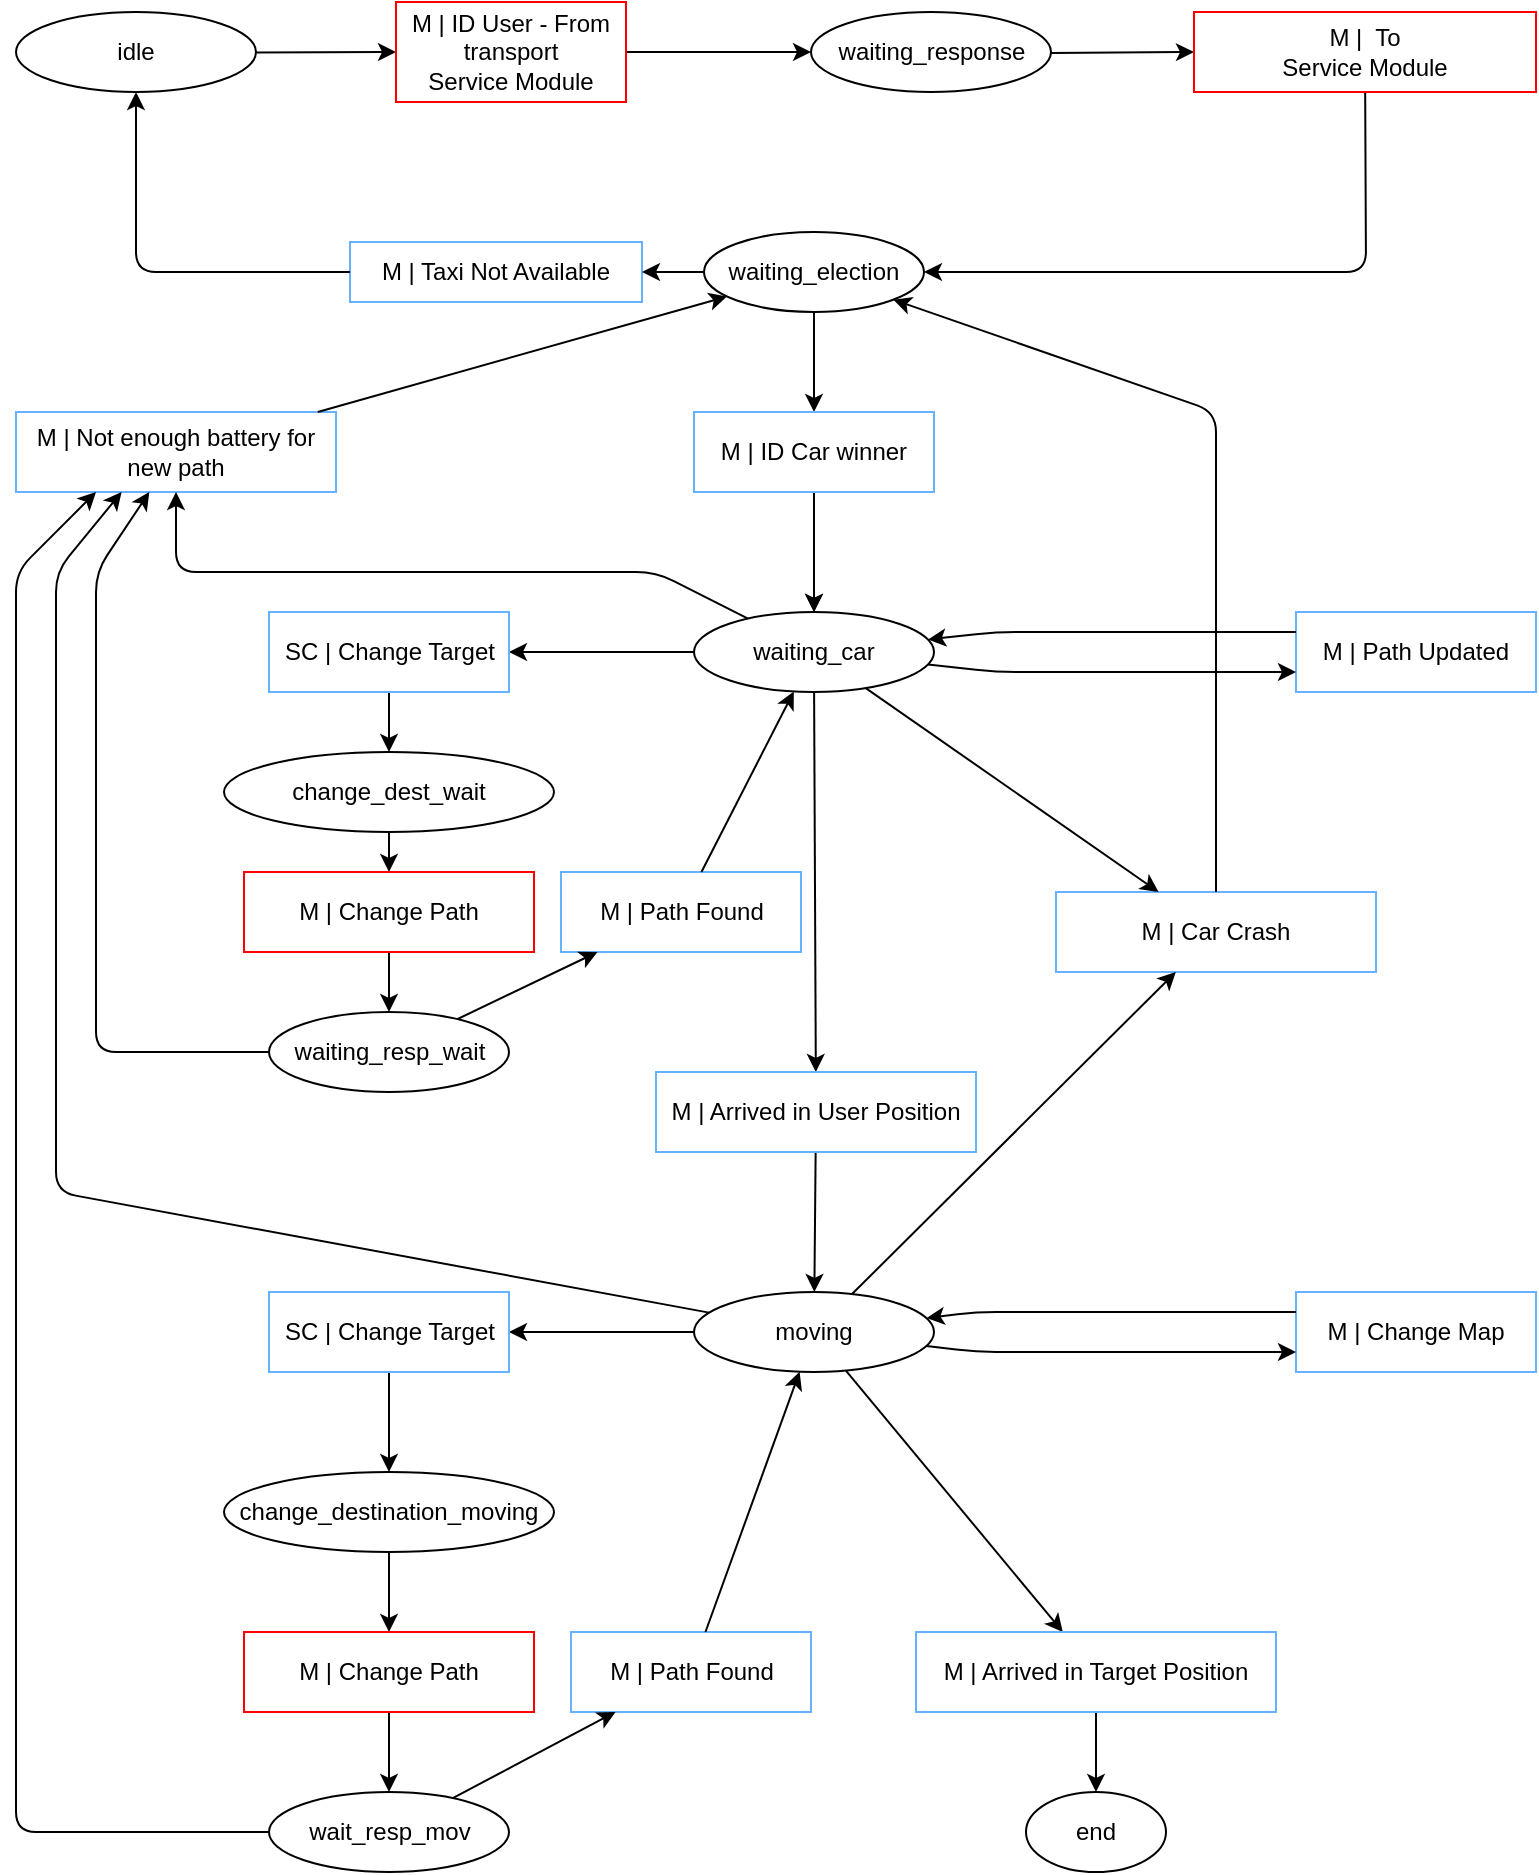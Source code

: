 <mxfile version="12.9.3" type="device"><diagram id="UIkgHiiRnHfRhCUhEY8e" name="Page-1"><mxGraphModel dx="1422" dy="822" grid="1" gridSize="10" guides="1" tooltips="1" connect="1" arrows="1" fold="1" page="1" pageScale="1" pageWidth="827" pageHeight="1169" math="0" shadow="0"><root><mxCell id="0"/><mxCell id="1" parent="0"/><mxCell id="0_yy_IyR2nImYbsmrZYt-3" value="idle" style="ellipse;whiteSpace=wrap;html=1;" parent="1" vertex="1"><mxGeometry x="40" y="40" width="120" height="40" as="geometry"/></mxCell><mxCell id="1BChCuuW57q9WMQYWWYu-3" value="waiting_response" style="ellipse;whiteSpace=wrap;html=1;" parent="1" vertex="1"><mxGeometry x="437.5" y="40" width="120" height="40" as="geometry"/></mxCell><mxCell id="1BChCuuW57q9WMQYWWYu-4" value="" style="endArrow=classic;html=1;" parent="1" source="1BChCuuW57q9WMQYWWYu-30" target="1BChCuuW57q9WMQYWWYu-3" edge="1"><mxGeometry width="50" height="50" relative="1" as="geometry"><mxPoint x="223" y="400" as="sourcePoint"/><mxPoint x="370" y="200" as="targetPoint"/></mxGeometry></mxCell><mxCell id="1BChCuuW57q9WMQYWWYu-6" value="" style="endArrow=classic;html=1;" parent="1" source="0_yy_IyR2nImYbsmrZYt-3" target="1BChCuuW57q9WMQYWWYu-30" edge="1"><mxGeometry width="50" height="50" relative="1" as="geometry"><mxPoint x="220" y="280" as="sourcePoint"/><mxPoint x="235.935" y="380" as="targetPoint"/></mxGeometry></mxCell><mxCell id="1BChCuuW57q9WMQYWWYu-13" value="" style="endArrow=classic;html=1;" parent="1" source="1BChCuuW57q9WMQYWWYu-3" target="1BChCuuW57q9WMQYWWYu-31" edge="1"><mxGeometry width="50" height="50" relative="1" as="geometry"><mxPoint x="160" y="530" as="sourcePoint"/><mxPoint x="509" y="60" as="targetPoint"/></mxGeometry></mxCell><mxCell id="1BChCuuW57q9WMQYWWYu-15" value="" style="endArrow=classic;html=1;" parent="1" source="1BChCuuW57q9WMQYWWYu-31" target="1BChCuuW57q9WMQYWWYu-17" edge="1"><mxGeometry width="50" height="50" relative="1" as="geometry"><mxPoint x="660" y="450" as="sourcePoint"/><mxPoint x="650" y="360" as="targetPoint"/><Array as="points"><mxPoint x="715" y="170"/></Array></mxGeometry></mxCell><mxCell id="1BChCuuW57q9WMQYWWYu-17" value="waiting_election" style="ellipse;whiteSpace=wrap;html=1;" parent="1" vertex="1"><mxGeometry x="384" y="150" width="110" height="40" as="geometry"/></mxCell><mxCell id="1BChCuuW57q9WMQYWWYu-19" value="waiting_car" style="ellipse;whiteSpace=wrap;html=1;" parent="1" vertex="1"><mxGeometry x="379" y="340" width="120" height="40" as="geometry"/></mxCell><mxCell id="1BChCuuW57q9WMQYWWYu-20" value="" style="endArrow=classic;html=1;" parent="1" source="1BChCuuW57q9WMQYWWYu-53" target="1BChCuuW57q9WMQYWWYu-19" edge="1"><mxGeometry width="50" height="50" relative="1" as="geometry"><mxPoint x="585" y="597.5" as="sourcePoint"/><mxPoint x="780" y="480" as="targetPoint"/></mxGeometry></mxCell><mxCell id="1BChCuuW57q9WMQYWWYu-29" value="" style="endArrow=classic;html=1;" parent="1" source="1BChCuuW57q9WMQYWWYu-17" target="1BChCuuW57q9WMQYWWYu-53" edge="1"><mxGeometry width="50" height="50" relative="1" as="geometry"><mxPoint x="567.45" y="515.569" as="sourcePoint"/><mxPoint x="545.432" y="575" as="targetPoint"/></mxGeometry></mxCell><mxCell id="1BChCuuW57q9WMQYWWYu-30" value="M | ID User - From&lt;br&gt;transport&lt;br&gt;Service Module" style="rounded=0;whiteSpace=wrap;html=1;fillColor=none;strokeColor=#FF0000;" parent="1" vertex="1"><mxGeometry x="230" y="35" width="115" height="50" as="geometry"/></mxCell><mxCell id="1BChCuuW57q9WMQYWWYu-31" value="M |&amp;nbsp; To&lt;br&gt;Service Module" style="rounded=0;whiteSpace=wrap;html=1;fillColor=none;strokeColor=#FF0000;" parent="1" vertex="1"><mxGeometry x="629" y="40" width="171" height="40" as="geometry"/></mxCell><mxCell id="1BChCuuW57q9WMQYWWYu-32" value="moving" style="ellipse;whiteSpace=wrap;html=1;strokeColor=#000000;fillColor=#ffffff;" parent="1" vertex="1"><mxGeometry x="379" y="680" width="120" height="40" as="geometry"/></mxCell><mxCell id="1BChCuuW57q9WMQYWWYu-33" value="" style="endArrow=classic;html=1;" parent="1" source="1BChCuuW57q9WMQYWWYu-52" target="1BChCuuW57q9WMQYWWYu-32" edge="1"><mxGeometry width="50" height="50" relative="1" as="geometry"><mxPoint x="650" y="810" as="sourcePoint"/><mxPoint x="700" y="760" as="targetPoint"/></mxGeometry></mxCell><mxCell id="1BChCuuW57q9WMQYWWYu-35" value="" style="endArrow=classic;html=1;" parent="1" source="1BChCuuW57q9WMQYWWYu-19" target="1BChCuuW57q9WMQYWWYu-52" edge="1"><mxGeometry width="50" height="50" relative="1" as="geometry"><mxPoint x="540" y="750" as="sourcePoint"/><mxPoint x="540" y="830" as="targetPoint"/></mxGeometry></mxCell><mxCell id="1BChCuuW57q9WMQYWWYu-36" value="end" style="ellipse;whiteSpace=wrap;html=1;strokeColor=#000000;fillColor=#ffffff;" parent="1" vertex="1"><mxGeometry x="545" y="930" width="70" height="40" as="geometry"/></mxCell><mxCell id="1BChCuuW57q9WMQYWWYu-37" value="" style="endArrow=classic;html=1;" parent="1" source="1BChCuuW57q9WMQYWWYu-49" target="1BChCuuW57q9WMQYWWYu-36" edge="1"><mxGeometry width="50" height="50" relative="1" as="geometry"><mxPoint x="330" y="960" as="sourcePoint"/><mxPoint x="380" y="910" as="targetPoint"/></mxGeometry></mxCell><mxCell id="1BChCuuW57q9WMQYWWYu-38" value="" style="endArrow=classic;html=1;" parent="1" source="1BChCuuW57q9WMQYWWYu-51" target="1BChCuuW57q9WMQYWWYu-40" edge="1"><mxGeometry width="50" height="50" relative="1" as="geometry"><mxPoint x="325" y="780" as="sourcePoint"/><mxPoint x="205" y="820" as="targetPoint"/></mxGeometry></mxCell><mxCell id="1BChCuuW57q9WMQYWWYu-39" value="" style="endArrow=classic;html=1;" parent="1" source="WJipe5HrG3yCDhKPvt2u-13" target="1BChCuuW57q9WMQYWWYu-58" edge="1"><mxGeometry width="50" height="50" relative="1" as="geometry"><mxPoint x="223.119" y="985" as="sourcePoint"/><mxPoint x="210" y="900" as="targetPoint"/></mxGeometry></mxCell><mxCell id="1BChCuuW57q9WMQYWWYu-40" value="change_dest_wait" style="ellipse;whiteSpace=wrap;html=1;strokeColor=#000000;fillColor=#ffffff;" parent="1" vertex="1"><mxGeometry x="144" y="410" width="165" height="40" as="geometry"/></mxCell><mxCell id="1BChCuuW57q9WMQYWWYu-42" value="" style="endArrow=classic;html=1;" parent="1" source="1BChCuuW57q9WMQYWWYu-19" target="1BChCuuW57q9WMQYWWYu-51" edge="1"><mxGeometry width="50" height="50" relative="1" as="geometry"><mxPoint x="490.943" y="723.03" as="sourcePoint"/><mxPoint x="228.961" y="846.879" as="targetPoint"/></mxGeometry></mxCell><mxCell id="1BChCuuW57q9WMQYWWYu-44" value="" style="endArrow=classic;html=1;" parent="1" source="1BChCuuW57q9WMQYWWYu-32" target="WJipe5HrG3yCDhKPvt2u-13" edge="1"><mxGeometry width="50" height="50" relative="1" as="geometry"><mxPoint x="480" y="870" as="sourcePoint"/><mxPoint x="259.696" y="985" as="targetPoint"/></mxGeometry></mxCell><mxCell id="1BChCuuW57q9WMQYWWYu-47" value="" style="endArrow=classic;html=1;" parent="1" source="1BChCuuW57q9WMQYWWYu-32" target="1BChCuuW57q9WMQYWWYu-49" edge="1"><mxGeometry width="50" height="50" relative="1" as="geometry"><mxPoint x="540" y="910" as="sourcePoint"/><mxPoint x="540" y="1010" as="targetPoint"/></mxGeometry></mxCell><mxCell id="1BChCuuW57q9WMQYWWYu-49" value="M | Arrived in Target Position" style="rounded=0;whiteSpace=wrap;html=1;strokeColor=#66B2FF;fillColor=none;" parent="1" vertex="1"><mxGeometry x="490" y="850" width="180" height="40" as="geometry"/></mxCell><mxCell id="1BChCuuW57q9WMQYWWYu-51" value="SC | Change Target" style="rounded=0;whiteSpace=wrap;html=1;strokeColor=#66B2FF;fillColor=none;" parent="1" vertex="1"><mxGeometry x="166.5" y="340" width="120" height="40" as="geometry"/></mxCell><mxCell id="1BChCuuW57q9WMQYWWYu-52" value="M | Arrived in User Position" style="rounded=0;whiteSpace=wrap;html=1;strokeColor=#66B2FF;fillColor=none;" parent="1" vertex="1"><mxGeometry x="360" y="570" width="160" height="40" as="geometry"/></mxCell><mxCell id="1BChCuuW57q9WMQYWWYu-56" value="M | Taxi Not Available" style="rounded=0;whiteSpace=wrap;html=1;strokeColor=#66B2FF;fillColor=none;" parent="1" vertex="1"><mxGeometry x="207" y="155" width="146" height="30" as="geometry"/></mxCell><mxCell id="1BChCuuW57q9WMQYWWYu-58" value="change_destination_moving" style="ellipse;whiteSpace=wrap;html=1;strokeColor=#000000;fillColor=#ffffff;" parent="1" vertex="1"><mxGeometry x="144" y="770" width="165" height="40" as="geometry"/></mxCell><mxCell id="1BChCuuW57q9WMQYWWYu-59" value="" style="endArrow=classic;html=1;" parent="1" source="1BChCuuW57q9WMQYWWYu-81" target="1BChCuuW57q9WMQYWWYu-67" edge="1"><mxGeometry width="50" height="50" relative="1" as="geometry"><mxPoint x="-185" y="797.5" as="sourcePoint"/><mxPoint x="-265" y="800" as="targetPoint"/></mxGeometry></mxCell><mxCell id="1BChCuuW57q9WMQYWWYu-62" value="" style="endArrow=classic;html=1;" parent="1" source="1BChCuuW57q9WMQYWWYu-40" target="1BChCuuW57q9WMQYWWYu-81" edge="1"><mxGeometry width="50" height="50" relative="1" as="geometry"><mxPoint x="-25" y="795" as="sourcePoint"/><mxPoint x="-75" y="792.077" as="targetPoint"/></mxGeometry></mxCell><mxCell id="1BChCuuW57q9WMQYWWYu-64" value="" style="endArrow=classic;html=1;" parent="1" source="WJipe5HrG3yCDhKPvt2u-12" target="1BChCuuW57q9WMQYWWYu-74" edge="1"><mxGeometry width="50" height="50" relative="1" as="geometry"><mxPoint x="-130" y="938.677" as="sourcePoint"/><mxPoint x="-250" y="932.5" as="targetPoint"/></mxGeometry></mxCell><mxCell id="1BChCuuW57q9WMQYWWYu-66" value="" style="endArrow=classic;html=1;" parent="1" source="1BChCuuW57q9WMQYWWYu-58" target="WJipe5HrG3yCDhKPvt2u-12" edge="1"><mxGeometry width="50" height="50" relative="1" as="geometry"><mxPoint x="-9.994" y="928.125" as="sourcePoint"/><mxPoint x="-20" y="933.451" as="targetPoint"/></mxGeometry></mxCell><mxCell id="1BChCuuW57q9WMQYWWYu-67" value="waiting_resp_wait" style="ellipse;whiteSpace=wrap;html=1;strokeColor=#000000;" parent="1" vertex="1"><mxGeometry x="166.5" y="540" width="120" height="40" as="geometry"/></mxCell><mxCell id="1BChCuuW57q9WMQYWWYu-68" value="" style="endArrow=classic;html=1;" parent="1" source="1BChCuuW57q9WMQYWWYu-53" target="1BChCuuW57q9WMQYWWYu-19" edge="1"><mxGeometry width="50" height="50" relative="1" as="geometry"><mxPoint x="-120" y="730" as="sourcePoint"/><mxPoint x="-70" y="680" as="targetPoint"/><Array as="points"/></mxGeometry></mxCell><mxCell id="1BChCuuW57q9WMQYWWYu-74" value="wait_resp_mov" style="ellipse;whiteSpace=wrap;html=1;strokeColor=#000000;fillColor=none;" parent="1" vertex="1"><mxGeometry x="166.5" y="930" width="120" height="40" as="geometry"/></mxCell><mxCell id="1BChCuuW57q9WMQYWWYu-81" value="M | Change Path" style="rounded=0;whiteSpace=wrap;html=1;fillColor=none;strokeColor=#FF0000;" parent="1" vertex="1"><mxGeometry x="154" y="470" width="145" height="40" as="geometry"/></mxCell><mxCell id="1BChCuuW57q9WMQYWWYu-84" value="M | Path Found" style="rounded=0;whiteSpace=wrap;html=1;strokeColor=#66B2FF;fillColor=none;" parent="1" vertex="1"><mxGeometry x="312.5" y="470" width="120" height="40" as="geometry"/></mxCell><mxCell id="1BChCuuW57q9WMQYWWYu-94" value="M | Not enough battery for new path" style="rounded=0;whiteSpace=wrap;html=1;strokeColor=#66B2FF;fillColor=none;" parent="1" vertex="1"><mxGeometry x="40" y="240" width="160" height="40" as="geometry"/></mxCell><mxCell id="WJipe5HrG3yCDhKPvt2u-1" value="" style="endArrow=classic;html=1;" parent="1" source="1BChCuuW57q9WMQYWWYu-17" target="1BChCuuW57q9WMQYWWYu-56" edge="1"><mxGeometry width="50" height="50" relative="1" as="geometry"><mxPoint x="420" y="200" as="sourcePoint"/><mxPoint x="470" y="150" as="targetPoint"/></mxGeometry></mxCell><mxCell id="1BChCuuW57q9WMQYWWYu-53" value="M | ID Car winner" style="rounded=0;whiteSpace=wrap;html=1;strokeColor=#66B2FF;fillColor=none;" parent="1" vertex="1"><mxGeometry x="379" y="240" width="120" height="40" as="geometry"/></mxCell><mxCell id="WJipe5HrG3yCDhKPvt2u-5" value="" style="endArrow=classic;html=1;" parent="1" source="1BChCuuW57q9WMQYWWYu-84" target="1BChCuuW57q9WMQYWWYu-19" edge="1"><mxGeometry width="50" height="50" relative="1" as="geometry"><mxPoint x="-20" y="726.916" as="sourcePoint"/><mxPoint x="721.684" y="606.911" as="targetPoint"/><Array as="points"/></mxGeometry></mxCell><mxCell id="WJipe5HrG3yCDhKPvt2u-7" value="" style="endArrow=classic;html=1;" parent="1" source="1BChCuuW57q9WMQYWWYu-19" target="1BChCuuW57q9WMQYWWYu-94" edge="1"><mxGeometry width="50" height="50" relative="1" as="geometry"><mxPoint x="550" y="830" as="sourcePoint"/><mxPoint x="600" y="780" as="targetPoint"/><Array as="points"><mxPoint x="360" y="320"/><mxPoint x="120" y="320"/></Array></mxGeometry></mxCell><mxCell id="WJipe5HrG3yCDhKPvt2u-11" value="" style="endArrow=classic;html=1;" parent="1" source="1BChCuuW57q9WMQYWWYu-67" target="1BChCuuW57q9WMQYWWYu-84" edge="1"><mxGeometry width="50" height="50" relative="1" as="geometry"><mxPoint x="-50" y="750" as="sourcePoint"/><mxPoint y="700" as="targetPoint"/></mxGeometry></mxCell><mxCell id="WJipe5HrG3yCDhKPvt2u-12" value="M | Change Path" style="rounded=0;whiteSpace=wrap;html=1;fillColor=none;strokeColor=#FF0000;" parent="1" vertex="1"><mxGeometry x="154" y="850" width="145" height="40" as="geometry"/></mxCell><mxCell id="WJipe5HrG3yCDhKPvt2u-13" value="SC | Change Target" style="rounded=0;whiteSpace=wrap;html=1;strokeColor=#66B2FF;fillColor=none;" parent="1" vertex="1"><mxGeometry x="166.5" y="680" width="120" height="40" as="geometry"/></mxCell><mxCell id="WJipe5HrG3yCDhKPvt2u-18" value="M | Change Map" style="rounded=0;whiteSpace=wrap;html=1;strokeColor=#66B2FF;fillColor=none;" parent="1" vertex="1"><mxGeometry x="680" y="680" width="120" height="40" as="geometry"/></mxCell><mxCell id="WJipe5HrG3yCDhKPvt2u-19" value="M | Path Updated" style="rounded=0;whiteSpace=wrap;html=1;strokeColor=#66B2FF;fillColor=none;" parent="1" vertex="1"><mxGeometry x="680" y="340" width="120" height="40" as="geometry"/></mxCell><mxCell id="WJipe5HrG3yCDhKPvt2u-28" value="M | Path Found" style="rounded=0;whiteSpace=wrap;html=1;strokeColor=#66B2FF;fillColor=none;" parent="1" vertex="1"><mxGeometry x="317.5" y="850" width="120" height="40" as="geometry"/></mxCell><mxCell id="WJipe5HrG3yCDhKPvt2u-29" value="" style="endArrow=classic;html=1;" parent="1" source="1BChCuuW57q9WMQYWWYu-74" target="WJipe5HrG3yCDhKPvt2u-28" edge="1"><mxGeometry width="50" height="50" relative="1" as="geometry"><mxPoint x="110" y="890" as="sourcePoint"/><mxPoint x="160" y="840" as="targetPoint"/></mxGeometry></mxCell><mxCell id="WJipe5HrG3yCDhKPvt2u-30" value="" style="endArrow=classic;html=1;" parent="1" source="WJipe5HrG3yCDhKPvt2u-28" target="1BChCuuW57q9WMQYWWYu-32" edge="1"><mxGeometry width="50" height="50" relative="1" as="geometry"><mxPoint x="150" y="890" as="sourcePoint"/><mxPoint x="200" y="840" as="targetPoint"/></mxGeometry></mxCell><mxCell id="j1AvFHdhMihn1vDde2i7-1" value="" style="endArrow=classic;html=1;" parent="1" source="1BChCuuW57q9WMQYWWYu-94" target="1BChCuuW57q9WMQYWWYu-17" edge="1"><mxGeometry width="50" height="50" relative="1" as="geometry"><mxPoint x="580" y="700" as="sourcePoint"/><mxPoint x="630" y="650" as="targetPoint"/></mxGeometry></mxCell><mxCell id="j1AvFHdhMihn1vDde2i7-3" value="M | Car Crash" style="rounded=0;whiteSpace=wrap;html=1;strokeColor=#66B2FF;fillColor=none;" parent="1" vertex="1"><mxGeometry x="560" y="480" width="160" height="40" as="geometry"/></mxCell><mxCell id="j1AvFHdhMihn1vDde2i7-6" value="" style="endArrow=classic;html=1;" parent="1" source="j1AvFHdhMihn1vDde2i7-3" target="1BChCuuW57q9WMQYWWYu-17" edge="1"><mxGeometry width="50" height="50" relative="1" as="geometry"><mxPoint x="570" y="670" as="sourcePoint"/><mxPoint x="620" y="620" as="targetPoint"/><Array as="points"><mxPoint x="640" y="430"/><mxPoint x="640" y="240"/></Array></mxGeometry></mxCell><mxCell id="j1AvFHdhMihn1vDde2i7-7" value="" style="endArrow=classic;html=1;entryX=0.33;entryY=1;entryDx=0;entryDy=0;entryPerimeter=0;" parent="1" source="1BChCuuW57q9WMQYWWYu-32" target="1BChCuuW57q9WMQYWWYu-94" edge="1"><mxGeometry width="50" height="50" relative="1" as="geometry"><mxPoint x="210" y="910" as="sourcePoint"/><mxPoint x="93" y="283" as="targetPoint"/><Array as="points"><mxPoint x="60" y="630"/><mxPoint x="60" y="320"/></Array></mxGeometry></mxCell><mxCell id="j1AvFHdhMihn1vDde2i7-8" value="" style="endArrow=classic;html=1;" parent="1" source="1BChCuuW57q9WMQYWWYu-56" target="0_yy_IyR2nImYbsmrZYt-3" edge="1"><mxGeometry width="50" height="50" relative="1" as="geometry"><mxPoint x="100" y="180" as="sourcePoint"/><mxPoint x="150" y="130" as="targetPoint"/><Array as="points"><mxPoint x="100" y="170"/></Array></mxGeometry></mxCell><mxCell id="j1AvFHdhMihn1vDde2i7-12" value="" style="endArrow=classic;html=1;entryX=0.25;entryY=1;entryDx=0;entryDy=0;" parent="1" source="1BChCuuW57q9WMQYWWYu-74" target="1BChCuuW57q9WMQYWWYu-94" edge="1"><mxGeometry width="50" height="50" relative="1" as="geometry"><mxPoint x="30" y="880" as="sourcePoint"/><mxPoint x="80" y="830" as="targetPoint"/><Array as="points"><mxPoint x="40" y="950"/><mxPoint x="40" y="320"/></Array></mxGeometry></mxCell><mxCell id="j1AvFHdhMihn1vDde2i7-14" value="" style="endArrow=classic;html=1;" parent="1" source="1BChCuuW57q9WMQYWWYu-67" target="1BChCuuW57q9WMQYWWYu-94" edge="1"><mxGeometry width="50" height="50" relative="1" as="geometry"><mxPoint x="280" y="600" as="sourcePoint"/><mxPoint x="330" y="550" as="targetPoint"/><Array as="points"><mxPoint x="80" y="560"/><mxPoint x="80" y="320"/></Array></mxGeometry></mxCell><mxCell id="j1AvFHdhMihn1vDde2i7-15" value="" style="endArrow=classic;html=1;entryX=0;entryY=0.75;entryDx=0;entryDy=0;" parent="1" source="1BChCuuW57q9WMQYWWYu-19" target="WJipe5HrG3yCDhKPvt2u-19" edge="1"><mxGeometry width="50" height="50" relative="1" as="geometry"><mxPoint x="560" y="760" as="sourcePoint"/><mxPoint x="610" y="710" as="targetPoint"/><Array as="points"><mxPoint x="530" y="370"/></Array></mxGeometry></mxCell><mxCell id="j1AvFHdhMihn1vDde2i7-17" value="" style="endArrow=classic;html=1;" parent="1" source="1BChCuuW57q9WMQYWWYu-32" target="j1AvFHdhMihn1vDde2i7-3" edge="1"><mxGeometry width="50" height="50" relative="1" as="geometry"><mxPoint x="580" y="760" as="sourcePoint"/><mxPoint x="630" y="710" as="targetPoint"/></mxGeometry></mxCell><mxCell id="j1AvFHdhMihn1vDde2i7-18" value="" style="endArrow=classic;html=1;" parent="1" source="1BChCuuW57q9WMQYWWYu-19" target="j1AvFHdhMihn1vDde2i7-3" edge="1"><mxGeometry width="50" height="50" relative="1" as="geometry"><mxPoint x="530" y="780" as="sourcePoint"/><mxPoint x="580" y="730" as="targetPoint"/></mxGeometry></mxCell><mxCell id="j1AvFHdhMihn1vDde2i7-19" value="" style="endArrow=classic;html=1;exitX=0;exitY=0.25;exitDx=0;exitDy=0;" parent="1" source="WJipe5HrG3yCDhKPvt2u-19" target="1BChCuuW57q9WMQYWWYu-19" edge="1"><mxGeometry width="50" height="50" relative="1" as="geometry"><mxPoint x="730" y="440" as="sourcePoint"/><mxPoint x="700" y="430" as="targetPoint"/><Array as="points"><mxPoint x="530" y="350"/></Array></mxGeometry></mxCell><mxCell id="j1AvFHdhMihn1vDde2i7-20" value="" style="endArrow=classic;html=1;entryX=0;entryY=0.75;entryDx=0;entryDy=0;" parent="1" source="1BChCuuW57q9WMQYWWYu-32" target="WJipe5HrG3yCDhKPvt2u-18" edge="1"><mxGeometry width="50" height="50" relative="1" as="geometry"><mxPoint x="530" y="760" as="sourcePoint"/><mxPoint x="630" y="730" as="targetPoint"/><Array as="points"><mxPoint x="520" y="710"/></Array></mxGeometry></mxCell><mxCell id="j1AvFHdhMihn1vDde2i7-22" value="" style="endArrow=classic;html=1;exitX=0;exitY=0.25;exitDx=0;exitDy=0;" parent="1" source="WJipe5HrG3yCDhKPvt2u-18" target="1BChCuuW57q9WMQYWWYu-32" edge="1"><mxGeometry width="50" height="50" relative="1" as="geometry"><mxPoint x="620" y="720" as="sourcePoint"/><mxPoint x="540" y="660" as="targetPoint"/><Array as="points"><mxPoint x="520" y="690"/></Array></mxGeometry></mxCell></root></mxGraphModel></diagram></mxfile>